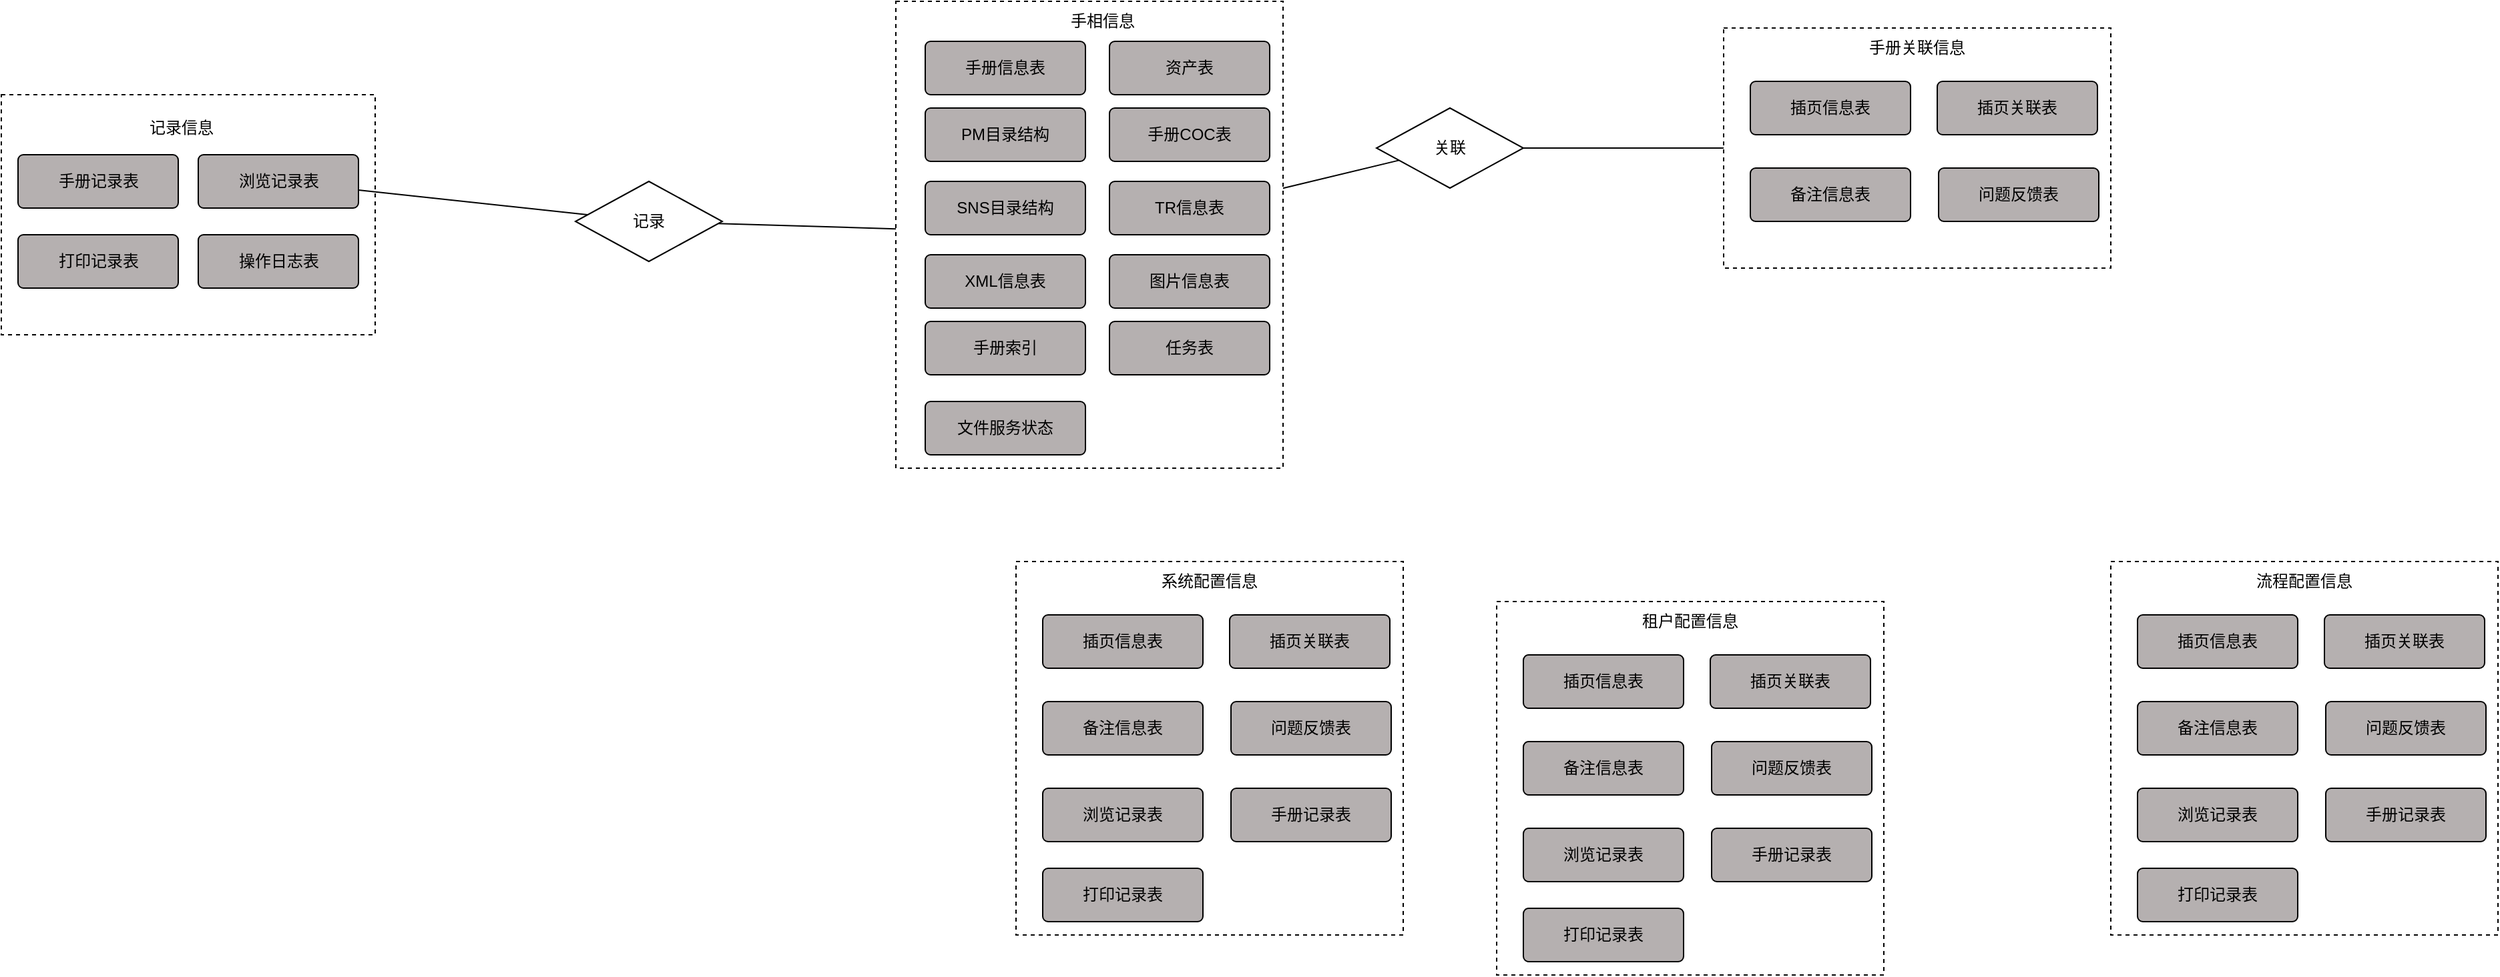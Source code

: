 <mxfile version="20.8.13" type="github">
  <diagram name="第 1 页" id="YD2b2TV1Dep_N7JKMfjo">
    <mxGraphModel dx="2062" dy="674" grid="1" gridSize="10" guides="1" tooltips="1" connect="1" arrows="1" fold="1" page="1" pageScale="1" pageWidth="827" pageHeight="1169" math="0" shadow="0">
      <root>
        <mxCell id="0" />
        <mxCell id="1" parent="0" />
        <mxCell id="21e_Z7FauKreUBpebRIy-69" value="" style="rounded=0;whiteSpace=wrap;html=1;dashed=1;" vertex="1" parent="1">
          <mxGeometry x="-440" y="160" width="280" height="180" as="geometry" />
        </mxCell>
        <mxCell id="21e_Z7FauKreUBpebRIy-31" value="" style="rounded=0;whiteSpace=wrap;html=1;dashed=1;" vertex="1" parent="1">
          <mxGeometry x="850" y="110" width="290" height="180" as="geometry" />
        </mxCell>
        <mxCell id="21e_Z7FauKreUBpebRIy-36" style="rounded=0;orthogonalLoop=1;jettySize=auto;html=1;endArrow=none;endFill=0;" edge="1" parent="1" source="21e_Z7FauKreUBpebRIy-29" target="21e_Z7FauKreUBpebRIy-35">
          <mxGeometry relative="1" as="geometry" />
        </mxCell>
        <mxCell id="21e_Z7FauKreUBpebRIy-73" style="edgeStyle=none;rounded=0;orthogonalLoop=1;jettySize=auto;html=1;endArrow=none;endFill=0;" edge="1" parent="1" source="21e_Z7FauKreUBpebRIy-29" target="21e_Z7FauKreUBpebRIy-72">
          <mxGeometry relative="1" as="geometry" />
        </mxCell>
        <mxCell id="21e_Z7FauKreUBpebRIy-29" value="" style="rounded=0;whiteSpace=wrap;html=1;dashed=1;" vertex="1" parent="1">
          <mxGeometry x="230" y="90" width="290" height="350" as="geometry" />
        </mxCell>
        <mxCell id="21e_Z7FauKreUBpebRIy-1" value="手册信息表" style="rounded=1;arcSize=10;whiteSpace=wrap;html=1;align=center;fillColor=#b5b0b0;" vertex="1" parent="1">
          <mxGeometry x="252" y="120" width="120" height="40" as="geometry" />
        </mxCell>
        <mxCell id="21e_Z7FauKreUBpebRIy-2" value="资产表" style="rounded=1;arcSize=10;whiteSpace=wrap;html=1;align=center;fillColor=#b5b0b0;" vertex="1" parent="1">
          <mxGeometry x="390" y="120" width="120" height="40" as="geometry" />
        </mxCell>
        <mxCell id="21e_Z7FauKreUBpebRIy-3" value="手册索引" style="rounded=1;arcSize=10;whiteSpace=wrap;html=1;align=center;fillColor=#b5b0b0;" vertex="1" parent="1">
          <mxGeometry x="252" y="330" width="120" height="40" as="geometry" />
        </mxCell>
        <mxCell id="21e_Z7FauKreUBpebRIy-4" value="任务表" style="rounded=1;arcSize=10;whiteSpace=wrap;html=1;align=center;fillColor=#b5b0b0;" vertex="1" parent="1">
          <mxGeometry x="390" y="330" width="120" height="40" as="geometry" />
        </mxCell>
        <mxCell id="21e_Z7FauKreUBpebRIy-5" value="TR信息表" style="rounded=1;arcSize=10;whiteSpace=wrap;html=1;align=center;fillColor=#b5b0b0;" vertex="1" parent="1">
          <mxGeometry x="390" y="225" width="120" height="40" as="geometry" />
        </mxCell>
        <mxCell id="21e_Z7FauKreUBpebRIy-6" value="手册COC表" style="rounded=1;arcSize=10;whiteSpace=wrap;html=1;align=center;fillColor=#b5b0b0;" vertex="1" parent="1">
          <mxGeometry x="390" y="170" width="120" height="40" as="geometry" />
        </mxCell>
        <mxCell id="21e_Z7FauKreUBpebRIy-12" value="SNS目录结构" style="rounded=1;arcSize=10;whiteSpace=wrap;html=1;align=center;fillColor=#b5b0b0;" vertex="1" parent="1">
          <mxGeometry x="252" y="225" width="120" height="40" as="geometry" />
        </mxCell>
        <mxCell id="21e_Z7FauKreUBpebRIy-13" value="PM目录结构" style="rounded=1;arcSize=10;whiteSpace=wrap;html=1;align=center;fillColor=#b5b0b0;" vertex="1" parent="1">
          <mxGeometry x="252" y="170" width="120" height="40" as="geometry" />
        </mxCell>
        <mxCell id="21e_Z7FauKreUBpebRIy-16" value="XML信息表" style="rounded=1;arcSize=10;whiteSpace=wrap;html=1;align=center;fillColor=#b5b0b0;" vertex="1" parent="1">
          <mxGeometry x="252" y="280" width="120" height="40" as="geometry" />
        </mxCell>
        <mxCell id="21e_Z7FauKreUBpebRIy-18" value="图片信息表" style="rounded=1;arcSize=10;whiteSpace=wrap;html=1;align=center;fillColor=#b5b0b0;" vertex="1" parent="1">
          <mxGeometry x="390" y="280" width="120" height="40" as="geometry" />
        </mxCell>
        <mxCell id="21e_Z7FauKreUBpebRIy-23" value="插页关联表" style="rounded=1;arcSize=10;whiteSpace=wrap;html=1;align=center;fillColor=#b5b0b0;" vertex="1" parent="1">
          <mxGeometry x="1010" y="150" width="120" height="40" as="geometry" />
        </mxCell>
        <mxCell id="21e_Z7FauKreUBpebRIy-26" value="插页信息表" style="rounded=1;arcSize=10;whiteSpace=wrap;html=1;align=center;fillColor=#b5b0b0;" vertex="1" parent="1">
          <mxGeometry x="870" y="150" width="120" height="40" as="geometry" />
        </mxCell>
        <mxCell id="21e_Z7FauKreUBpebRIy-30" value="手相信息" style="text;html=1;strokeColor=none;fillColor=none;align=center;verticalAlign=middle;whiteSpace=wrap;rounded=0;" vertex="1" parent="1">
          <mxGeometry x="350" y="90" width="70" height="30" as="geometry" />
        </mxCell>
        <mxCell id="21e_Z7FauKreUBpebRIy-32" value="手册关联信息" style="text;html=1;strokeColor=none;fillColor=none;align=center;verticalAlign=middle;whiteSpace=wrap;rounded=0;" vertex="1" parent="1">
          <mxGeometry x="950" y="110" width="90" height="30" as="geometry" />
        </mxCell>
        <mxCell id="21e_Z7FauKreUBpebRIy-33" value="备注信息表" style="rounded=1;arcSize=10;whiteSpace=wrap;html=1;align=center;fillColor=#b5b0b0;" vertex="1" parent="1">
          <mxGeometry x="870" y="215" width="120" height="40" as="geometry" />
        </mxCell>
        <mxCell id="21e_Z7FauKreUBpebRIy-34" value="问题反馈表" style="rounded=1;arcSize=10;whiteSpace=wrap;html=1;align=center;fillColor=#b5b0b0;" vertex="1" parent="1">
          <mxGeometry x="1011" y="215" width="120" height="40" as="geometry" />
        </mxCell>
        <mxCell id="21e_Z7FauKreUBpebRIy-37" style="edgeStyle=none;rounded=0;orthogonalLoop=1;jettySize=auto;html=1;entryX=0;entryY=0.5;entryDx=0;entryDy=0;endArrow=none;endFill=0;" edge="1" parent="1" source="21e_Z7FauKreUBpebRIy-35" target="21e_Z7FauKreUBpebRIy-31">
          <mxGeometry relative="1" as="geometry" />
        </mxCell>
        <mxCell id="21e_Z7FauKreUBpebRIy-35" value="关联" style="rhombus;whiteSpace=wrap;html=1;" vertex="1" parent="1">
          <mxGeometry x="590" y="170" width="110" height="60" as="geometry" />
        </mxCell>
        <mxCell id="21e_Z7FauKreUBpebRIy-74" style="edgeStyle=none;rounded=0;orthogonalLoop=1;jettySize=auto;html=1;endArrow=none;endFill=0;" edge="1" parent="1" source="21e_Z7FauKreUBpebRIy-38" target="21e_Z7FauKreUBpebRIy-72">
          <mxGeometry relative="1" as="geometry" />
        </mxCell>
        <mxCell id="21e_Z7FauKreUBpebRIy-38" value="浏览记录表" style="rounded=1;arcSize=10;whiteSpace=wrap;html=1;align=center;fillColor=#b5b0b0;" vertex="1" parent="1">
          <mxGeometry x="-292.5" y="205" width="120" height="40" as="geometry" />
        </mxCell>
        <mxCell id="21e_Z7FauKreUBpebRIy-39" value="手册记录表" style="rounded=1;arcSize=10;whiteSpace=wrap;html=1;align=center;fillColor=#b5b0b0;" vertex="1" parent="1">
          <mxGeometry x="-427.5" y="205" width="120" height="40" as="geometry" />
        </mxCell>
        <mxCell id="21e_Z7FauKreUBpebRIy-40" value="打印记录表" style="rounded=1;arcSize=10;whiteSpace=wrap;html=1;align=center;fillColor=#b5b0b0;" vertex="1" parent="1">
          <mxGeometry x="-427.5" y="265" width="120" height="40" as="geometry" />
        </mxCell>
        <mxCell id="21e_Z7FauKreUBpebRIy-41" value="" style="rounded=0;whiteSpace=wrap;html=1;dashed=1;" vertex="1" parent="1">
          <mxGeometry x="320" y="510" width="290" height="280" as="geometry" />
        </mxCell>
        <mxCell id="21e_Z7FauKreUBpebRIy-42" value="插页关联表" style="rounded=1;arcSize=10;whiteSpace=wrap;html=1;align=center;fillColor=#b5b0b0;" vertex="1" parent="1">
          <mxGeometry x="480" y="550" width="120" height="40" as="geometry" />
        </mxCell>
        <mxCell id="21e_Z7FauKreUBpebRIy-43" value="插页信息表" style="rounded=1;arcSize=10;whiteSpace=wrap;html=1;align=center;fillColor=#b5b0b0;" vertex="1" parent="1">
          <mxGeometry x="340" y="550" width="120" height="40" as="geometry" />
        </mxCell>
        <mxCell id="21e_Z7FauKreUBpebRIy-44" value="系统配置信息" style="text;html=1;strokeColor=none;fillColor=none;align=center;verticalAlign=middle;whiteSpace=wrap;rounded=0;" vertex="1" parent="1">
          <mxGeometry x="420" y="510" width="90" height="30" as="geometry" />
        </mxCell>
        <mxCell id="21e_Z7FauKreUBpebRIy-45" value="备注信息表" style="rounded=1;arcSize=10;whiteSpace=wrap;html=1;align=center;fillColor=#b5b0b0;" vertex="1" parent="1">
          <mxGeometry x="340" y="615" width="120" height="40" as="geometry" />
        </mxCell>
        <mxCell id="21e_Z7FauKreUBpebRIy-46" value="问题反馈表" style="rounded=1;arcSize=10;whiteSpace=wrap;html=1;align=center;fillColor=#b5b0b0;" vertex="1" parent="1">
          <mxGeometry x="481" y="615" width="120" height="40" as="geometry" />
        </mxCell>
        <mxCell id="21e_Z7FauKreUBpebRIy-47" value="浏览记录表" style="rounded=1;arcSize=10;whiteSpace=wrap;html=1;align=center;fillColor=#b5b0b0;" vertex="1" parent="1">
          <mxGeometry x="340" y="680" width="120" height="40" as="geometry" />
        </mxCell>
        <mxCell id="21e_Z7FauKreUBpebRIy-48" value="手册记录表" style="rounded=1;arcSize=10;whiteSpace=wrap;html=1;align=center;fillColor=#b5b0b0;" vertex="1" parent="1">
          <mxGeometry x="481" y="680" width="120" height="40" as="geometry" />
        </mxCell>
        <mxCell id="21e_Z7FauKreUBpebRIy-49" value="打印记录表" style="rounded=1;arcSize=10;whiteSpace=wrap;html=1;align=center;fillColor=#b5b0b0;" vertex="1" parent="1">
          <mxGeometry x="340" y="740" width="120" height="40" as="geometry" />
        </mxCell>
        <mxCell id="21e_Z7FauKreUBpebRIy-50" value="" style="rounded=0;whiteSpace=wrap;html=1;dashed=1;" vertex="1" parent="1">
          <mxGeometry x="680" y="540" width="290" height="280" as="geometry" />
        </mxCell>
        <mxCell id="21e_Z7FauKreUBpebRIy-51" value="插页关联表" style="rounded=1;arcSize=10;whiteSpace=wrap;html=1;align=center;fillColor=#b5b0b0;" vertex="1" parent="1">
          <mxGeometry x="840" y="580" width="120" height="40" as="geometry" />
        </mxCell>
        <mxCell id="21e_Z7FauKreUBpebRIy-52" value="插页信息表" style="rounded=1;arcSize=10;whiteSpace=wrap;html=1;align=center;fillColor=#b5b0b0;" vertex="1" parent="1">
          <mxGeometry x="700" y="580" width="120" height="40" as="geometry" />
        </mxCell>
        <mxCell id="21e_Z7FauKreUBpebRIy-53" value="租户配置信息" style="text;html=1;strokeColor=none;fillColor=none;align=center;verticalAlign=middle;whiteSpace=wrap;rounded=0;" vertex="1" parent="1">
          <mxGeometry x="780" y="540" width="90" height="30" as="geometry" />
        </mxCell>
        <mxCell id="21e_Z7FauKreUBpebRIy-54" value="备注信息表" style="rounded=1;arcSize=10;whiteSpace=wrap;html=1;align=center;fillColor=#b5b0b0;" vertex="1" parent="1">
          <mxGeometry x="700" y="645" width="120" height="40" as="geometry" />
        </mxCell>
        <mxCell id="21e_Z7FauKreUBpebRIy-55" value="问题反馈表" style="rounded=1;arcSize=10;whiteSpace=wrap;html=1;align=center;fillColor=#b5b0b0;" vertex="1" parent="1">
          <mxGeometry x="841" y="645" width="120" height="40" as="geometry" />
        </mxCell>
        <mxCell id="21e_Z7FauKreUBpebRIy-56" value="浏览记录表" style="rounded=1;arcSize=10;whiteSpace=wrap;html=1;align=center;fillColor=#b5b0b0;" vertex="1" parent="1">
          <mxGeometry x="700" y="710" width="120" height="40" as="geometry" />
        </mxCell>
        <mxCell id="21e_Z7FauKreUBpebRIy-57" value="手册记录表" style="rounded=1;arcSize=10;whiteSpace=wrap;html=1;align=center;fillColor=#b5b0b0;" vertex="1" parent="1">
          <mxGeometry x="841" y="710" width="120" height="40" as="geometry" />
        </mxCell>
        <mxCell id="21e_Z7FauKreUBpebRIy-58" value="打印记录表" style="rounded=1;arcSize=10;whiteSpace=wrap;html=1;align=center;fillColor=#b5b0b0;" vertex="1" parent="1">
          <mxGeometry x="700" y="770" width="120" height="40" as="geometry" />
        </mxCell>
        <mxCell id="21e_Z7FauKreUBpebRIy-59" value="" style="rounded=0;whiteSpace=wrap;html=1;dashed=1;" vertex="1" parent="1">
          <mxGeometry x="1140" y="510" width="290" height="280" as="geometry" />
        </mxCell>
        <mxCell id="21e_Z7FauKreUBpebRIy-60" value="插页关联表" style="rounded=1;arcSize=10;whiteSpace=wrap;html=1;align=center;fillColor=#b5b0b0;" vertex="1" parent="1">
          <mxGeometry x="1300" y="550" width="120" height="40" as="geometry" />
        </mxCell>
        <mxCell id="21e_Z7FauKreUBpebRIy-61" value="插页信息表" style="rounded=1;arcSize=10;whiteSpace=wrap;html=1;align=center;fillColor=#b5b0b0;" vertex="1" parent="1">
          <mxGeometry x="1160" y="550" width="120" height="40" as="geometry" />
        </mxCell>
        <mxCell id="21e_Z7FauKreUBpebRIy-62" value="流程配置信息" style="text;html=1;strokeColor=none;fillColor=none;align=center;verticalAlign=middle;whiteSpace=wrap;rounded=0;" vertex="1" parent="1">
          <mxGeometry x="1240" y="510" width="90" height="30" as="geometry" />
        </mxCell>
        <mxCell id="21e_Z7FauKreUBpebRIy-63" value="备注信息表" style="rounded=1;arcSize=10;whiteSpace=wrap;html=1;align=center;fillColor=#b5b0b0;" vertex="1" parent="1">
          <mxGeometry x="1160" y="615" width="120" height="40" as="geometry" />
        </mxCell>
        <mxCell id="21e_Z7FauKreUBpebRIy-64" value="问题反馈表" style="rounded=1;arcSize=10;whiteSpace=wrap;html=1;align=center;fillColor=#b5b0b0;" vertex="1" parent="1">
          <mxGeometry x="1301" y="615" width="120" height="40" as="geometry" />
        </mxCell>
        <mxCell id="21e_Z7FauKreUBpebRIy-65" value="浏览记录表" style="rounded=1;arcSize=10;whiteSpace=wrap;html=1;align=center;fillColor=#b5b0b0;" vertex="1" parent="1">
          <mxGeometry x="1160" y="680" width="120" height="40" as="geometry" />
        </mxCell>
        <mxCell id="21e_Z7FauKreUBpebRIy-66" value="手册记录表" style="rounded=1;arcSize=10;whiteSpace=wrap;html=1;align=center;fillColor=#b5b0b0;" vertex="1" parent="1">
          <mxGeometry x="1301" y="680" width="120" height="40" as="geometry" />
        </mxCell>
        <mxCell id="21e_Z7FauKreUBpebRIy-67" value="打印记录表" style="rounded=1;arcSize=10;whiteSpace=wrap;html=1;align=center;fillColor=#b5b0b0;" vertex="1" parent="1">
          <mxGeometry x="1160" y="740" width="120" height="40" as="geometry" />
        </mxCell>
        <mxCell id="21e_Z7FauKreUBpebRIy-68" value="文件服务状态" style="rounded=1;arcSize=10;whiteSpace=wrap;html=1;align=center;fillColor=#b5b0b0;" vertex="1" parent="1">
          <mxGeometry x="252" y="390" width="120" height="40" as="geometry" />
        </mxCell>
        <mxCell id="21e_Z7FauKreUBpebRIy-70" value="记录信息" style="text;html=1;strokeColor=none;fillColor=none;align=center;verticalAlign=middle;whiteSpace=wrap;rounded=0;" vertex="1" parent="1">
          <mxGeometry x="-350" y="170" width="90" height="30" as="geometry" />
        </mxCell>
        <mxCell id="21e_Z7FauKreUBpebRIy-71" value="操作日志表" style="rounded=1;arcSize=10;whiteSpace=wrap;html=1;align=center;fillColor=#b5b0b0;" vertex="1" parent="1">
          <mxGeometry x="-292.5" y="265" width="120" height="40" as="geometry" />
        </mxCell>
        <mxCell id="21e_Z7FauKreUBpebRIy-72" value="记录" style="rhombus;whiteSpace=wrap;html=1;" vertex="1" parent="1">
          <mxGeometry x="-10" y="225" width="110" height="60" as="geometry" />
        </mxCell>
      </root>
    </mxGraphModel>
  </diagram>
</mxfile>
